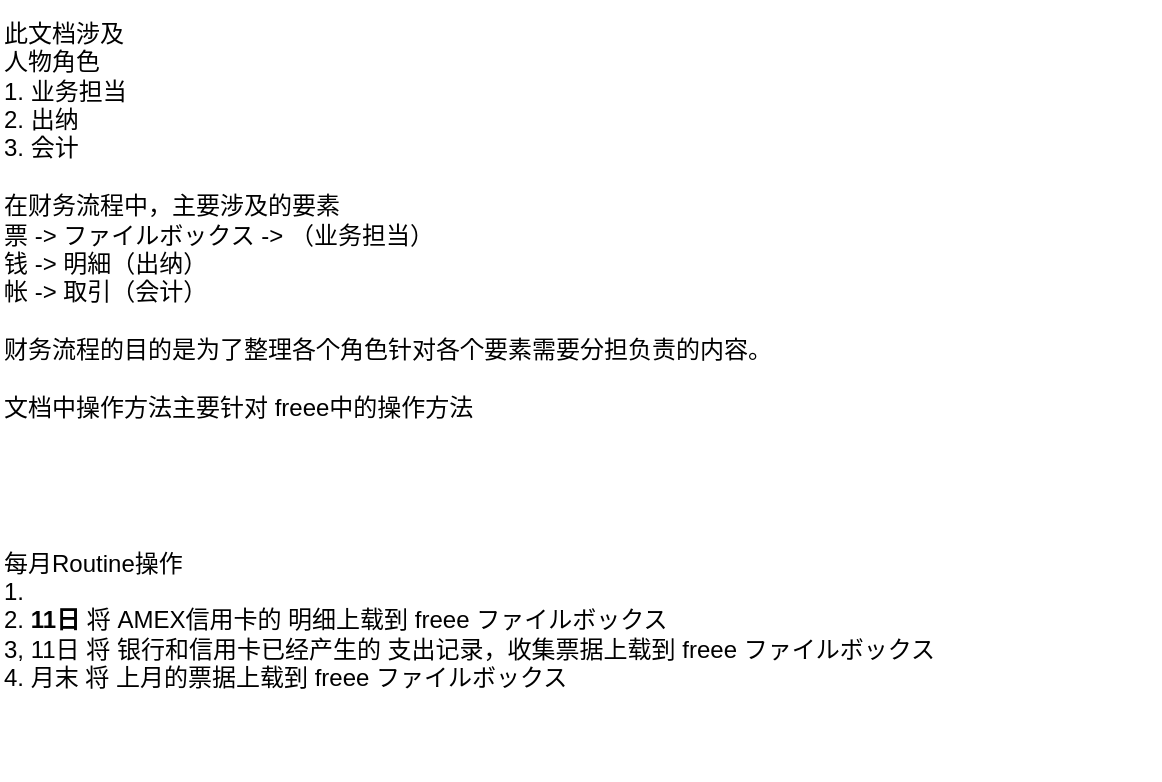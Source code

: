 <mxfile version="16.5.6" type="github" pages="4">
  <diagram id="hP3LC-2rhvLcPAh9pIMI" name="封面">
    <mxGraphModel dx="1018" dy="604" grid="1" gridSize="10" guides="1" tooltips="1" connect="1" arrows="1" fold="1" page="1" pageScale="1" pageWidth="827" pageHeight="1169" math="0" shadow="0">
      <root>
        <mxCell id="PdMEse2JsF46Ky_xkHzt-0" />
        <mxCell id="PdMEse2JsF46Ky_xkHzt-1" parent="PdMEse2JsF46Ky_xkHzt-0" />
        <mxCell id="7rGN4jT3LdEOYtj0dIs0-0" value="此文档涉及&lt;br&gt;人物角色&lt;br&gt;1. 业务担当&lt;br&gt;2. 出纳&lt;br&gt;3. 会计&lt;br&gt;&lt;br&gt;在财务流程中，主要涉及的要素&lt;br&gt;票 -&amp;gt; ファイルボックス -&amp;gt;&amp;nbsp;（业务担当）&lt;br&gt;钱 -&amp;gt; 明細（出纳）&lt;br&gt;帐 -&amp;gt; 取引（会计）&lt;br&gt;&lt;br&gt;财务流程的目的是为了整理各个角色针对各个要素需要分担负责的内容。&lt;br&gt;&lt;br&gt;文档中操作方法主要针对 freee中的操作方法" style="text;html=1;strokeColor=none;fillColor=none;align=left;verticalAlign=middle;whiteSpace=wrap;rounded=0;" parent="PdMEse2JsF46Ky_xkHzt-1" vertex="1">
          <mxGeometry x="120" y="170" width="490" height="220" as="geometry" />
        </mxCell>
        <mxCell id="f7Flo-iBX4hWTuaSyyRk-0" value="每月Routine操作&lt;br&gt;1. &amp;nbsp;&amp;nbsp;&lt;br&gt;2. &lt;b&gt;11日 &lt;/b&gt;将 AMEX信用卡的 明细上载到 freee ファイルボックス&lt;br&gt;3, 11日 将 银行和信用卡已经产生的 支出记录，收集票据上载到 freee ファイルボックス&lt;br&gt;4. 月末 将 上月的票据上载到 freee ファイルボックス" style="text;html=1;strokeColor=none;fillColor=none;align=left;verticalAlign=middle;whiteSpace=wrap;rounded=0;" parent="PdMEse2JsF46Ky_xkHzt-1" vertex="1">
          <mxGeometry x="120" y="400" width="580" height="160" as="geometry" />
        </mxCell>
      </root>
    </mxGraphModel>
  </diagram>
  <diagram name="收款" id="74e2e168-ea6b-b213-b513-2b3c1d86103e">
    <mxGraphModel dx="1018" dy="604" grid="1" gridSize="10" guides="1" tooltips="1" connect="1" arrows="1" fold="1" page="1" pageScale="1" pageWidth="1100" pageHeight="850" background="none" math="0" shadow="0">
      <root>
        <mxCell id="0" />
        <mxCell id="1" parent="0" />
        <mxCell id="VJM_Q92yg44bH_gRQ9JA-1" value="业务担当" style="swimlane;" parent="1" vertex="1">
          <mxGeometry x="50" y="110" width="420" height="620" as="geometry" />
        </mxCell>
        <mxCell id="AyIvwFpxbM6GMR0EXPc--1" style="edgeStyle=orthogonalEdgeStyle;rounded=0;orthogonalLoop=1;jettySize=auto;html=1;exitX=0.5;exitY=1;exitDx=0;exitDy=0;entryX=0.5;entryY=0;entryDx=0;entryDy=0;" parent="VJM_Q92yg44bH_gRQ9JA-1" source="ZBDzv8es6TVhq5sRqvrg-1" target="ZBDzv8es6TVhq5sRqvrg-4" edge="1">
          <mxGeometry relative="1" as="geometry" />
        </mxCell>
        <mxCell id="ZBDzv8es6TVhq5sRqvrg-1" value="发行 请求书" style="rounded=1;whiteSpace=wrap;html=1;" parent="VJM_Q92yg44bH_gRQ9JA-1" vertex="1">
          <mxGeometry x="40" y="110" width="120" height="40" as="geometry" />
        </mxCell>
        <mxCell id="ZBDzv8es6TVhq5sRqvrg-3" style="edgeStyle=orthogonalEdgeStyle;rounded=0;orthogonalLoop=1;jettySize=auto;html=1;exitX=0.5;exitY=1;exitDx=0;exitDy=0;entryX=0.5;entryY=0;entryDx=0;entryDy=0;" parent="VJM_Q92yg44bH_gRQ9JA-1" source="ZBDzv8es6TVhq5sRqvrg-2" target="ZBDzv8es6TVhq5sRqvrg-1" edge="1">
          <mxGeometry relative="1" as="geometry" />
        </mxCell>
        <mxCell id="ZBDzv8es6TVhq5sRqvrg-2" value="" style="ellipse;whiteSpace=wrap;html=1;aspect=fixed;" parent="VJM_Q92yg44bH_gRQ9JA-1" vertex="1">
          <mxGeometry x="85" y="40" width="30" height="30" as="geometry" />
        </mxCell>
        <mxCell id="4wHwnUmT3Ndf71GFjB0Y-2" style="edgeStyle=orthogonalEdgeStyle;rounded=0;orthogonalLoop=1;jettySize=auto;html=1;exitX=1;exitY=0.75;exitDx=0;exitDy=0;entryX=0.5;entryY=0;entryDx=0;entryDy=0;dashed=1;" parent="VJM_Q92yg44bH_gRQ9JA-1" source="ZBDzv8es6TVhq5sRqvrg-4" target="ZBDzv8es6TVhq5sRqvrg-5" edge="1">
          <mxGeometry relative="1" as="geometry" />
        </mxCell>
        <mxCell id="ZBDzv8es6TVhq5sRqvrg-4" value="等待 freee 抓取到　「明細」" style="shape=document;whiteSpace=wrap;html=1;boundedLbl=1;" parent="VJM_Q92yg44bH_gRQ9JA-1" vertex="1">
          <mxGeometry x="40" y="180" width="120" height="80" as="geometry" />
        </mxCell>
        <mxCell id="4wHwnUmT3Ndf71GFjB0Y-4" style="edgeStyle=orthogonalEdgeStyle;rounded=0;orthogonalLoop=1;jettySize=auto;html=1;exitX=0.5;exitY=1;exitDx=0;exitDy=0;entryX=0.5;entryY=0;entryDx=0;entryDy=0;" parent="VJM_Q92yg44bH_gRQ9JA-1" source="ZBDzv8es6TVhq5sRqvrg-5" target="4wHwnUmT3Ndf71GFjB0Y-3" edge="1">
          <mxGeometry relative="1" as="geometry" />
        </mxCell>
        <mxCell id="ZBDzv8es6TVhq5sRqvrg-5" value="freee抓取到&lt;b&gt;「明細」&lt;/b&gt;" style="rounded=1;whiteSpace=wrap;html=1;" parent="VJM_Q92yg44bH_gRQ9JA-1" vertex="1">
          <mxGeometry x="25" y="315" width="150" height="50" as="geometry" />
        </mxCell>
        <mxCell id="4wHwnUmT3Ndf71GFjB0Y-3" value="根据 &lt;b&gt;「明細」&lt;/b&gt;&amp;nbsp;和 「&lt;b&gt;請求書」&lt;/b&gt;&amp;nbsp;生成 &lt;b&gt;取引&lt;/b&gt;" style="rounded=1;whiteSpace=wrap;html=1;" parent="VJM_Q92yg44bH_gRQ9JA-1" vertex="1">
          <mxGeometry x="15" y="400" width="170" height="60" as="geometry" />
        </mxCell>
        <mxCell id="4wHwnUmT3Ndf71GFjB0Y-5" value="需要 确认 请求书的&lt;br&gt;1.支付期限&lt;br&gt;2.备考中【由对方支付 手数料】" style="shape=callout;whiteSpace=wrap;html=1;perimeter=calloutPerimeter;position2=0;fillColor=#fff2cc;strokeColor=#d6b656;size=30;position=0.16;align=left;" parent="VJM_Q92yg44bH_gRQ9JA-1" vertex="1">
          <mxGeometry x="160" y="30" width="190" height="90" as="geometry" />
        </mxCell>
        <mxCell id="4wHwnUmT3Ndf71GFjB0Y-6" value="1. 确认 口座信息正确&lt;br&gt;2. 确认 科目 正确&lt;br&gt;3. 确认 备考中计入详细的项目，花费用途类信息" style="shape=callout;whiteSpace=wrap;html=1;perimeter=calloutPerimeter;size=40;position=0.08;position2=0;fillColor=#fff2cc;strokeColor=#d6b656;align=left;" parent="VJM_Q92yg44bH_gRQ9JA-1" vertex="1">
          <mxGeometry x="190" y="320" width="230" height="110" as="geometry" />
        </mxCell>
        <mxCell id="VJM_Q92yg44bH_gRQ9JA-2" value="出纳" style="swimlane;" parent="1" vertex="1">
          <mxGeometry x="470" y="110" width="200" height="620" as="geometry" />
        </mxCell>
        <mxCell id="VJM_Q92yg44bH_gRQ9JA-5" value="会计" style="swimlane;" parent="1" vertex="1">
          <mxGeometry x="670" y="110" width="280" height="620" as="geometry" />
        </mxCell>
        <mxCell id="4wHwnUmT3Ndf71GFjB0Y-8" value="确认后 打 确认tag" style="rounded=1;whiteSpace=wrap;html=1;" parent="VJM_Q92yg44bH_gRQ9JA-5" vertex="1">
          <mxGeometry x="50" y="520" width="170" height="60" as="geometry" />
        </mxCell>
        <mxCell id="4wHwnUmT3Ndf71GFjB0Y-9" style="edgeStyle=orthogonalEdgeStyle;rounded=0;orthogonalLoop=1;jettySize=auto;html=1;exitX=0.5;exitY=1;exitDx=0;exitDy=0;entryX=0.5;entryY=0;entryDx=0;entryDy=0;" parent="1" source="4wHwnUmT3Ndf71GFjB0Y-3" target="4wHwnUmT3Ndf71GFjB0Y-8" edge="1">
          <mxGeometry relative="1" as="geometry" />
        </mxCell>
      </root>
    </mxGraphModel>
  </diagram>
  <diagram id="cE1Wlm5ofdMPgio7Bnxj" name="付款-请求书">
    <mxGraphModel dx="1018" dy="604" grid="1" gridSize="10" guides="1" tooltips="1" connect="1" arrows="1" fold="1" page="1" pageScale="1" pageWidth="827" pageHeight="1169" math="0" shadow="0">
      <root>
        <mxCell id="lhXzS-GeDIaGtKJ_q96J-0" />
        <mxCell id="lhXzS-GeDIaGtKJ_q96J-1" parent="lhXzS-GeDIaGtKJ_q96J-0" />
        <mxCell id="scV5NQsn65mwujqe_w0i-0" value="业务担当" style="swimlane;" parent="lhXzS-GeDIaGtKJ_q96J-1" vertex="1">
          <mxGeometry x="60" y="110" width="350" height="440" as="geometry" />
        </mxCell>
        <mxCell id="f_RGRdm7YDmim6mDSlt3-6" style="edgeStyle=orthogonalEdgeStyle;rounded=0;orthogonalLoop=1;jettySize=auto;html=1;exitX=0.5;exitY=1;exitDx=0;exitDy=0;entryX=0.5;entryY=0;entryDx=0;entryDy=0;" parent="scV5NQsn65mwujqe_w0i-0" source="f_RGRdm7YDmim6mDSlt3-0" target="f_RGRdm7YDmim6mDSlt3-1" edge="1">
          <mxGeometry relative="1" as="geometry" />
        </mxCell>
        <mxCell id="f_RGRdm7YDmim6mDSlt3-0" value="收到请求书" style="rounded=1;whiteSpace=wrap;html=1;" parent="scV5NQsn65mwujqe_w0i-0" vertex="1">
          <mxGeometry x="40" y="50" width="120" height="40" as="geometry" />
        </mxCell>
        <mxCell id="f_RGRdm7YDmim6mDSlt3-7" style="edgeStyle=orthogonalEdgeStyle;rounded=0;orthogonalLoop=1;jettySize=auto;html=1;exitX=0.5;exitY=1;exitDx=0;exitDy=0;entryX=0.5;entryY=0;entryDx=0;entryDy=0;" parent="scV5NQsn65mwujqe_w0i-0" source="f_RGRdm7YDmim6mDSlt3-1" target="f_RGRdm7YDmim6mDSlt3-4" edge="1">
          <mxGeometry relative="1" as="geometry" />
        </mxCell>
        <mxCell id="f_RGRdm7YDmim6mDSlt3-1" value="上传至 &lt;b&gt;freee ファイルボックス&lt;/b&gt;" style="rounded=1;whiteSpace=wrap;html=1;" parent="scV5NQsn65mwujqe_w0i-0" vertex="1">
          <mxGeometry x="40" y="130" width="120" height="50" as="geometry" />
        </mxCell>
        <mxCell id="f_RGRdm7YDmim6mDSlt3-4" value="在 &lt;b&gt;ファイルボックス → コメント&lt;/b&gt; 中发送通知" style="rounded=1;whiteSpace=wrap;html=1;" parent="scV5NQsn65mwujqe_w0i-0" vertex="1">
          <mxGeometry x="30" y="210" width="140" height="60" as="geometry" />
        </mxCell>
        <mxCell id="TIFyWsb9pRrh5VltVeZ2-4" value="コメント&amp;nbsp;中需要包括&lt;br&gt;1. 支付期限&lt;br&gt;2. 支付内容解释，项目信息" style="shape=callout;whiteSpace=wrap;html=1;perimeter=calloutPerimeter;size=30;position=0.08;position2=0;align=left;fillColor=#fff2cc;strokeColor=#d6b656;" parent="scV5NQsn65mwujqe_w0i-0" vertex="1">
          <mxGeometry x="180" y="160" width="160" height="90" as="geometry" />
        </mxCell>
        <mxCell id="scV5NQsn65mwujqe_w0i-1" value="出纳" style="swimlane;" parent="lhXzS-GeDIaGtKJ_q96J-1" vertex="1">
          <mxGeometry x="410" y="110" width="200" height="440" as="geometry" />
        </mxCell>
        <mxCell id="f_RGRdm7YDmim6mDSlt3-3" value="根据&amp;nbsp;&lt;b&gt;ファイルボックス&lt;/b&gt; 和 「&lt;b&gt;明細」&lt;/b&gt;&amp;nbsp;生成 &lt;b&gt;取引記録&lt;/b&gt;" style="rounded=1;whiteSpace=wrap;html=1;" parent="scV5NQsn65mwujqe_w0i-1" vertex="1">
          <mxGeometry x="15" y="250" width="170" height="60" as="geometry" />
        </mxCell>
        <mxCell id="TIFyWsb9pRrh5VltVeZ2-1" style="edgeStyle=orthogonalEdgeStyle;rounded=0;orthogonalLoop=1;jettySize=auto;html=1;exitX=0.5;exitY=1;exitDx=0;exitDy=0;entryX=0.5;entryY=0;entryDx=0;entryDy=0;dashed=1;" parent="scV5NQsn65mwujqe_w0i-1" source="f_RGRdm7YDmim6mDSlt3-5" target="f_RGRdm7YDmim6mDSlt3-2" edge="1">
          <mxGeometry relative="1" as="geometry" />
        </mxCell>
        <mxCell id="f_RGRdm7YDmim6mDSlt3-5" value="收到 付款通知" style="rounded=1;whiteSpace=wrap;html=1;" parent="scV5NQsn65mwujqe_w0i-1" vertex="1">
          <mxGeometry x="40" y="70" width="120" height="40" as="geometry" />
        </mxCell>
        <mxCell id="TIFyWsb9pRrh5VltVeZ2-2" style="edgeStyle=orthogonalEdgeStyle;rounded=0;orthogonalLoop=1;jettySize=auto;html=1;exitX=0.5;exitY=1;exitDx=0;exitDy=0;entryX=0.5;entryY=0;entryDx=0;entryDy=0;dashed=1;" parent="scV5NQsn65mwujqe_w0i-1" source="f_RGRdm7YDmim6mDSlt3-2" target="f_RGRdm7YDmim6mDSlt3-3" edge="1">
          <mxGeometry relative="1" as="geometry" />
        </mxCell>
        <mxCell id="f_RGRdm7YDmim6mDSlt3-2" value="网银执行付款" style="rounded=1;whiteSpace=wrap;html=1;" parent="scV5NQsn65mwujqe_w0i-1" vertex="1">
          <mxGeometry x="40" y="160" width="120" height="40" as="geometry" />
        </mxCell>
        <mxCell id="scV5NQsn65mwujqe_w0i-2" value="会计" style="swimlane;" parent="lhXzS-GeDIaGtKJ_q96J-1" vertex="1">
          <mxGeometry x="610" y="110" width="200" height="440" as="geometry" />
        </mxCell>
        <mxCell id="FObcxtqkjX_joYUubTzN-0" value="确认后 打 确认tag" style="rounded=1;whiteSpace=wrap;html=1;" parent="scV5NQsn65mwujqe_w0i-2" vertex="1">
          <mxGeometry x="15" y="370" width="170" height="60" as="geometry" />
        </mxCell>
        <mxCell id="zfqEK8mXETFwj2HwNNKU-0" style="edgeStyle=orthogonalEdgeStyle;rounded=0;orthogonalLoop=1;jettySize=auto;html=1;exitX=0.5;exitY=1;exitDx=0;exitDy=0;entryX=0.5;entryY=0;entryDx=0;entryDy=0;dashed=1;" parent="lhXzS-GeDIaGtKJ_q96J-1" source="f_RGRdm7YDmim6mDSlt3-4" target="f_RGRdm7YDmim6mDSlt3-5" edge="1">
          <mxGeometry relative="1" as="geometry" />
        </mxCell>
        <mxCell id="FObcxtqkjX_joYUubTzN-1" style="edgeStyle=orthogonalEdgeStyle;rounded=0;orthogonalLoop=1;jettySize=auto;html=1;exitX=0.5;exitY=1;exitDx=0;exitDy=0;entryX=0.5;entryY=0;entryDx=0;entryDy=0;dashed=1;" parent="lhXzS-GeDIaGtKJ_q96J-1" source="f_RGRdm7YDmim6mDSlt3-3" target="FObcxtqkjX_joYUubTzN-0" edge="1">
          <mxGeometry relative="1" as="geometry" />
        </mxCell>
      </root>
    </mxGraphModel>
  </diagram>
  <diagram id="-wVmNRxXz1zxM62I7D7n" name="付款-公司信用卡">
    <mxGraphModel dx="1018" dy="604" grid="1" gridSize="10" guides="1" tooltips="1" connect="1" arrows="1" fold="1" page="1" pageScale="1" pageWidth="827" pageHeight="1169" math="0" shadow="0">
      <root>
        <mxCell id="PMSKEqaPQ_SmTEYjm-Jw-0" />
        <mxCell id="PMSKEqaPQ_SmTEYjm-Jw-1" parent="PMSKEqaPQ_SmTEYjm-Jw-0" />
        <mxCell id="AxMvmheuBIAll3w_Sc74-0" value="业务担当" style="swimlane;" parent="PMSKEqaPQ_SmTEYjm-Jw-1" vertex="1">
          <mxGeometry x="40" y="40" width="290" height="580" as="geometry" />
        </mxCell>
        <mxCell id="1JOc8JL39mY7HAKZ5VcR-0" value="&lt;b&gt;每月10日之前&lt;/b&gt;&lt;br&gt;各自确保 「利用履歴書」中出现的款项都已经登录到 &lt;b&gt;freee/取引&lt;/b&gt;" style="rounded=1;whiteSpace=wrap;html=1;" parent="AxMvmheuBIAll3w_Sc74-0" vertex="1">
          <mxGeometry x="55" y="180" width="180" height="70" as="geometry" />
        </mxCell>
        <mxCell id="lE-MANJ5OZcKSo0z8f2d-1" style="edgeStyle=orthogonalEdgeStyle;rounded=0;orthogonalLoop=1;jettySize=auto;html=1;exitX=0.5;exitY=1;exitDx=0;exitDy=0;entryX=0.5;entryY=0;entryDx=0;entryDy=0;" parent="AxMvmheuBIAll3w_Sc74-0" source="lE-MANJ5OZcKSo0z8f2d-0" target="1JOc8JL39mY7HAKZ5VcR-0" edge="1">
          <mxGeometry relative="1" as="geometry" />
        </mxCell>
        <mxCell id="lE-MANJ5OZcKSo0z8f2d-0" value="&lt;strong&gt;每月1日&lt;/strong&gt;&lt;span&gt;&amp;nbsp;&lt;/span&gt;&lt;span&gt;将上月AMEX的「利用履歴書」下载放入 freee/ファイルボックス @sonnyjiang&lt;/span&gt;" style="rounded=1;whiteSpace=wrap;html=1;" parent="AxMvmheuBIAll3w_Sc74-0" vertex="1">
          <mxGeometry x="10" y="40" width="270" height="80" as="geometry" />
        </mxCell>
        <mxCell id="AxMvmheuBIAll3w_Sc74-1" value="出纳" style="swimlane;" parent="PMSKEqaPQ_SmTEYjm-Jw-1" vertex="1">
          <mxGeometry x="330" y="40" width="300" height="580" as="geometry" />
        </mxCell>
        <mxCell id="KXKHA1LLMFyiSv8HTDPd-0" style="edgeStyle=orthogonalEdgeStyle;rounded=0;orthogonalLoop=1;jettySize=auto;html=1;entryX=0.5;entryY=0;entryDx=0;entryDy=0;dashed=1;" parent="AxMvmheuBIAll3w_Sc74-1" source="XYDcIYsv_OCC3rt9Ks-c-0" target="XYDcIYsv_OCC3rt9Ks-c-2" edge="1">
          <mxGeometry relative="1" as="geometry" />
        </mxCell>
        <mxCell id="XYDcIYsv_OCC3rt9Ks-c-0" value="每月11日&lt;br&gt;确认到 AMEX 的 利用履歴書之后" style="shape=document;whiteSpace=wrap;html=1;boundedLbl=1;" parent="AxMvmheuBIAll3w_Sc74-1" vertex="1">
          <mxGeometry x="60" y="100" width="200" height="80" as="geometry" />
        </mxCell>
        <mxCell id="XYDcIYsv_OCC3rt9Ks-c-2" value="对照 履歴書 中的扣款项，将相应的 取引 打 【消し込確認済み】" style="rounded=1;whiteSpace=wrap;html=1;" parent="AxMvmheuBIAll3w_Sc74-1" vertex="1">
          <mxGeometry x="75" y="260" width="170" height="60" as="geometry" />
        </mxCell>
        <mxCell id="AxMvmheuBIAll3w_Sc74-2" value="会计" style="swimlane;" parent="PMSKEqaPQ_SmTEYjm-Jw-1" vertex="1">
          <mxGeometry x="630" y="40" width="320" height="580" as="geometry" />
        </mxCell>
        <mxCell id="1KNji7uyLkgqxiRG-Iq0-2" value="目前的调研结果&lt;br&gt;&lt;br&gt;1. Amazon API 的结果最大的意义在于出局票据证据，但是freee 的 Amazon API 无法得到 领收书，无法作为 法定保存义务的文件。因此意义不大。&lt;br&gt;&lt;br&gt;2. Amazon Business 有 一次性下载指定区间内所有 领收书功能，因此 之前出现的一张一张开 领收书的问题也不存在了。&lt;br&gt;&lt;br&gt;3. 和 个人垫付不同，公司信用卡在记账时 明細的记录已经生成 （个人垫付时为，钱票帐一起生成）&lt;br&gt;&amp;nbsp; &amp;nbsp; 因此信用卡记账的主要工作在 将 已有的明細的记录 和 票联系在一起生成 取引。&lt;br&gt;&lt;br&gt;4. 目前考虑有两种做法&lt;br&gt;&amp;nbsp; &amp;nbsp; 1. 电子文件处理方法&lt;br&gt;&amp;nbsp; &amp;nbsp; &amp;nbsp; &amp;nbsp; 在 相应的信用卡账户中，直接针对每条明细生成 取引、并且在生成取引的时候直接将 文件 附上。&lt;br&gt;&amp;nbsp; &amp;nbsp; &amp;nbsp; &amp;nbsp; 这种方法比较适合 原本就是电子pdf 的领收书，可以通过预览文件 根据价格和品类直接记账&lt;br&gt;&amp;nbsp; &amp;nbsp; &lt;br&gt;&amp;nbsp; &amp;nbsp; 2. 通过 手机 将 纸质票据拍摄入 ファイルボックス&lt;br&gt;&amp;nbsp; &amp;nbsp; &amp;nbsp; &amp;nbsp; 然后 直接在 AMEX 的未登录明细中，将所有的本期内需要登录的项目直接做好 取引&lt;br&gt;&amp;nbsp; &amp;nbsp; &amp;nbsp; &amp;nbsp; 然后 在 アフィルボックス 中 【既存の取引に添付】将文件直接附在 相应的 取引中&lt;br&gt;&lt;br&gt;5. freee中并没有将 信用卡扣款明细 和 银行扣款 做 消し込的功能，因此需要手动 tag 将具体的扣款项标记出来&amp;nbsp;" style="text;html=1;strokeColor=none;fillColor=none;align=left;verticalAlign=middle;whiteSpace=wrap;rounded=0;" parent="PMSKEqaPQ_SmTEYjm-Jw-1" vertex="1">
          <mxGeometry x="40" y="640" width="710" height="280" as="geometry" />
        </mxCell>
        <mxCell id="XYDcIYsv_OCC3rt9Ks-c-1" style="edgeStyle=orthogonalEdgeStyle;rounded=0;orthogonalLoop=1;jettySize=auto;html=1;exitX=0.5;exitY=1;exitDx=0;exitDy=0;entryX=0.5;entryY=0;entryDx=0;entryDy=0;dashed=1;" parent="PMSKEqaPQ_SmTEYjm-Jw-1" source="1JOc8JL39mY7HAKZ5VcR-0" target="XYDcIYsv_OCC3rt9Ks-c-0" edge="1">
          <mxGeometry relative="1" as="geometry">
            <mxPoint x="185" y="360" as="sourcePoint" />
          </mxGeometry>
        </mxCell>
      </root>
    </mxGraphModel>
  </diagram>
</mxfile>
